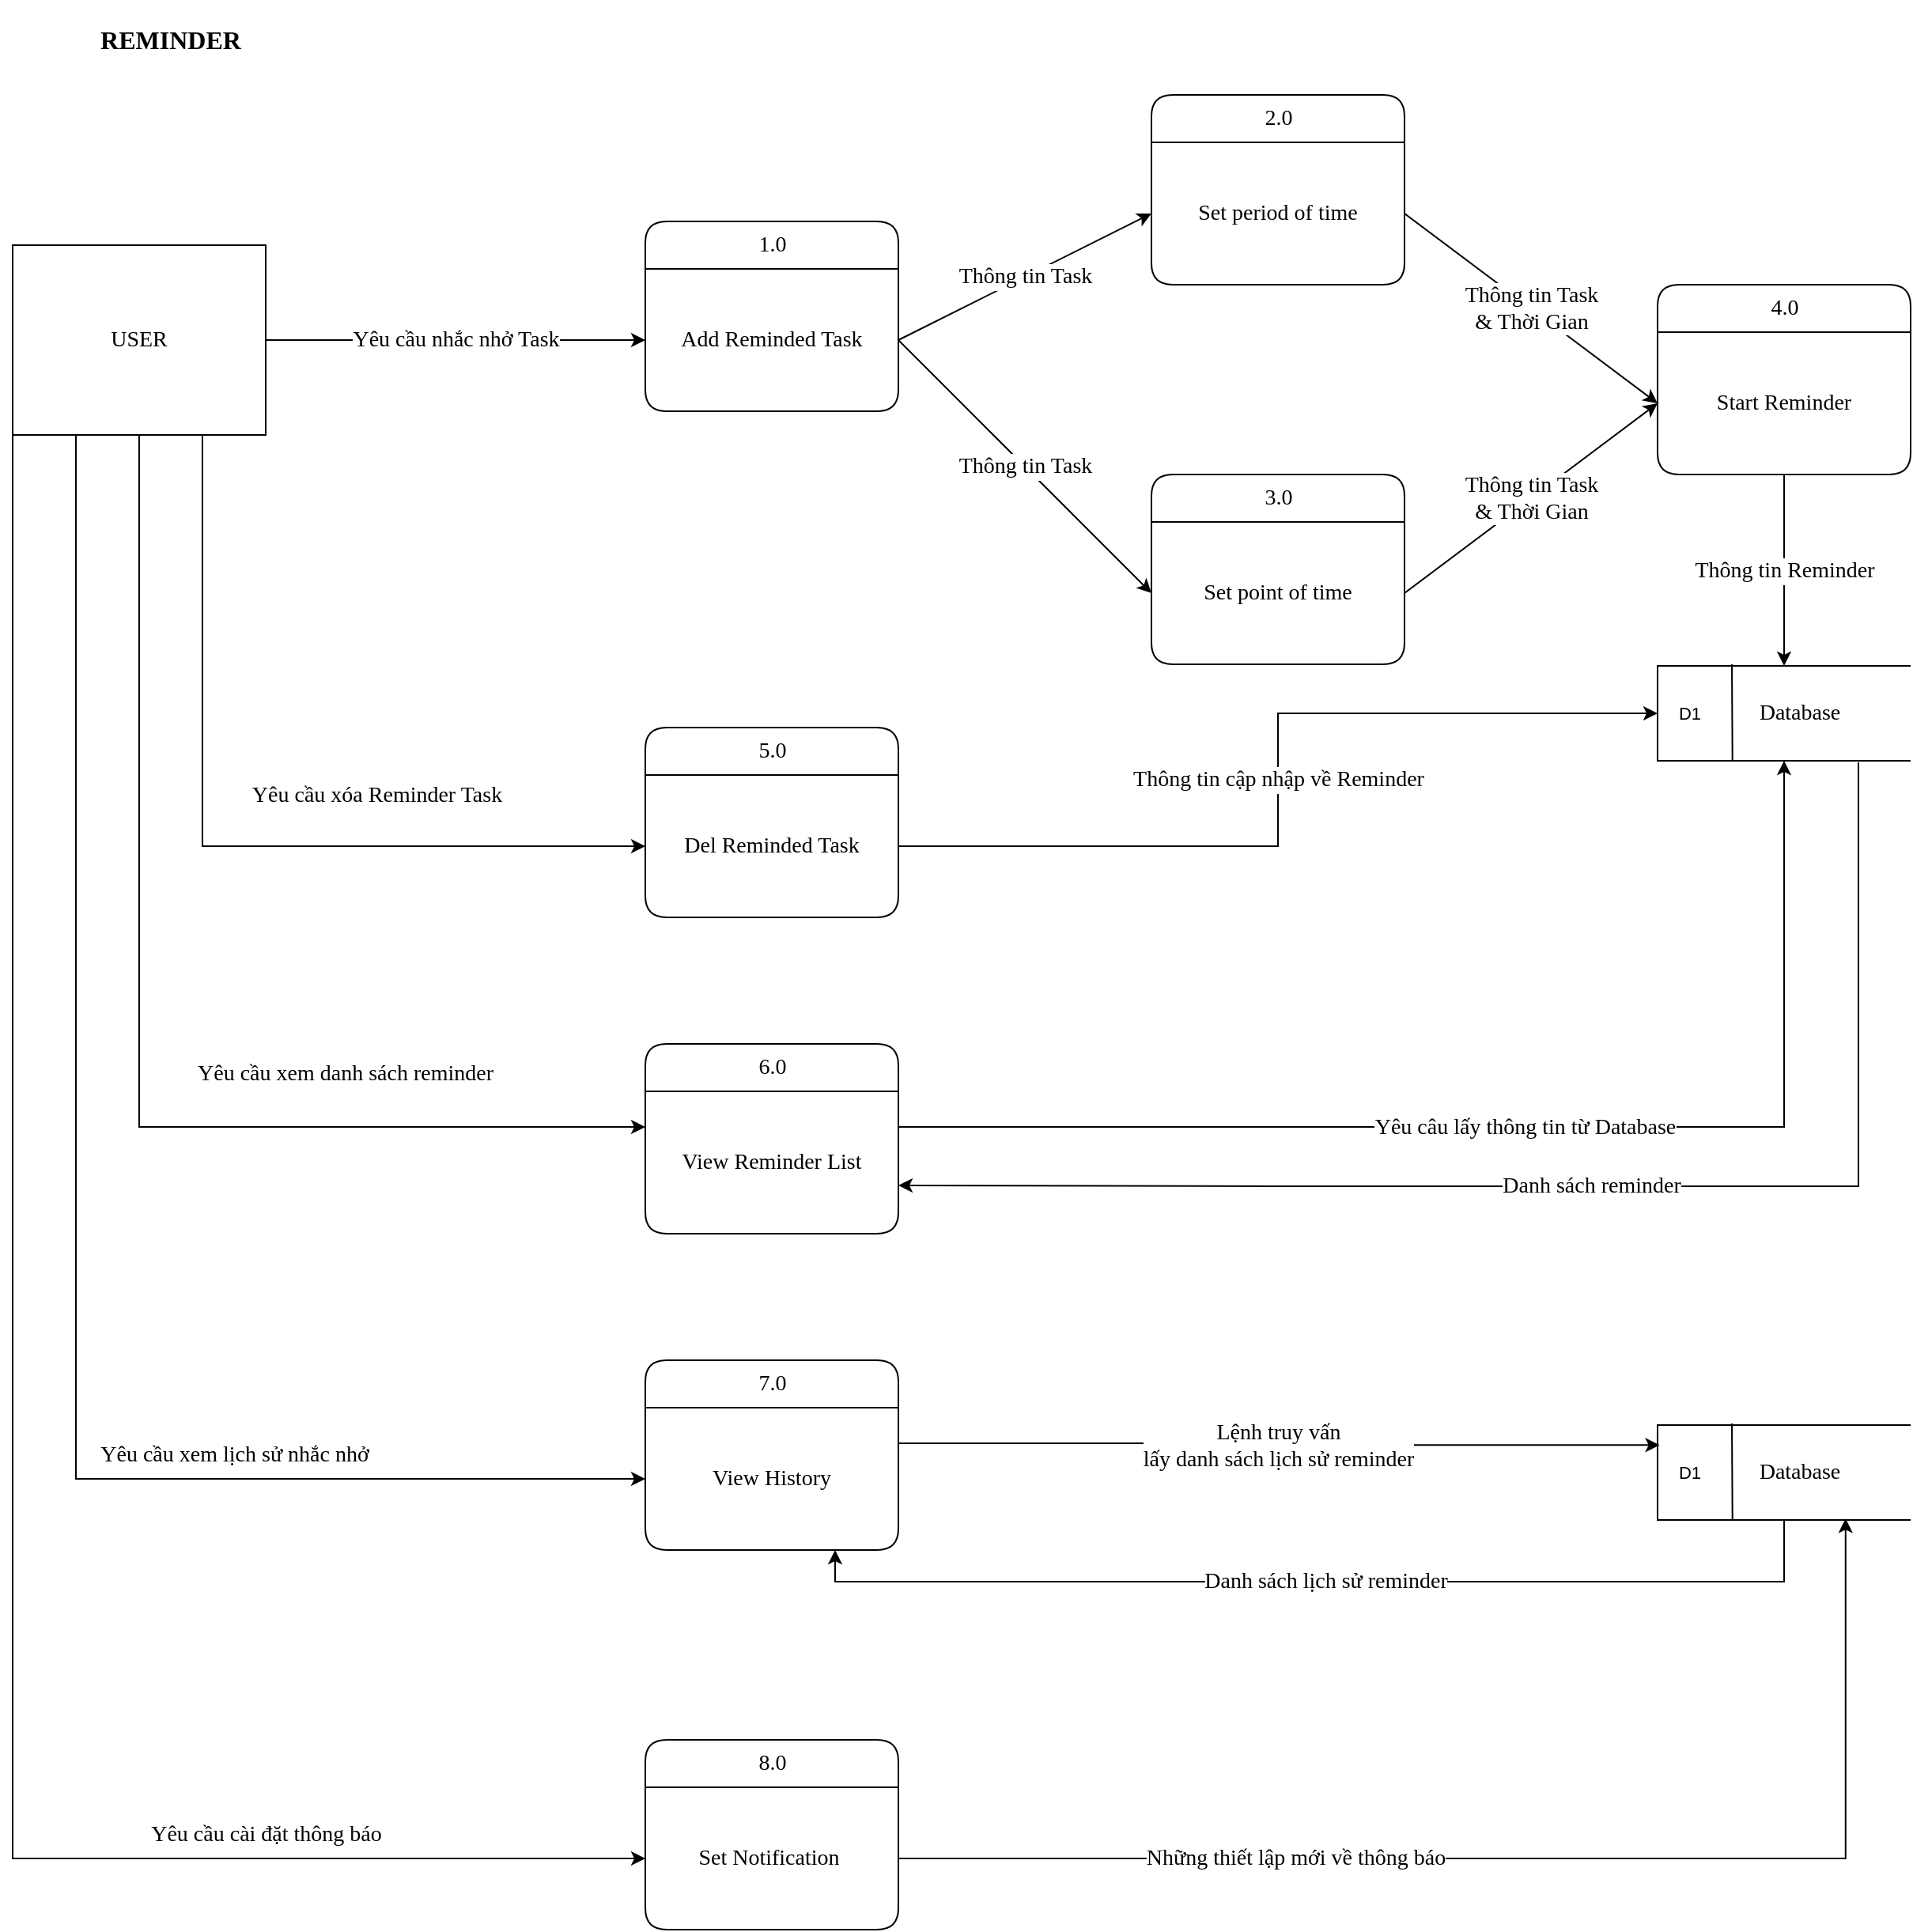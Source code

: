 <mxfile version="13.9.1" type="device"><diagram id="HCtPdWv00dfIBjutE_ve" name="Page-1"><mxGraphModel dx="1958" dy="403" grid="1" gridSize="10" guides="1" tooltips="1" connect="1" arrows="1" fold="1" page="1" pageScale="1" pageWidth="850" pageHeight="1100" math="0" shadow="0"><root><mxCell id="0"/><mxCell id="1" parent="0"/><mxCell id="R0T5mugn98jbtNlIbBn--1" value="1.0" style="swimlane;childLayout=stackLayout;horizontal=1;startSize=30;horizontalStack=0;rounded=1;fontSize=14;fontStyle=0;strokeWidth=1;resizeParent=0;resizeLast=1;shadow=0;dashed=0;align=center;html=1;fontFamily=Verdana;" parent="1" vertex="1"><mxGeometry x="160" y="160" width="160" height="120" as="geometry"/></mxCell><mxCell id="R0T5mugn98jbtNlIbBn--5" value="Add Reminded Task" style="text;html=1;strokeColor=none;fillColor=none;align=center;verticalAlign=middle;whiteSpace=wrap;rounded=0;fontFamily=Verdana;fontSize=14;" parent="R0T5mugn98jbtNlIbBn--1" vertex="1"><mxGeometry y="30" width="160" height="90" as="geometry"/></mxCell><mxCell id="R0T5mugn98jbtNlIbBn--3" value="Yêu cầu nhắc nhở Task" style="edgeStyle=orthogonalEdgeStyle;rounded=0;orthogonalLoop=1;jettySize=auto;html=1;exitX=1;exitY=0.5;exitDx=0;exitDy=0;entryX=0;entryY=0.5;entryDx=0;entryDy=0;fontFamily=Verdana;fontSize=14;" parent="1" source="R0T5mugn98jbtNlIbBn--2" target="R0T5mugn98jbtNlIbBn--5" edge="1"><mxGeometry relative="1" as="geometry"/></mxCell><mxCell id="R0T5mugn98jbtNlIbBn--26" value="Yêu cầu xóa Reminder Task" style="edgeStyle=orthogonalEdgeStyle;rounded=0;orthogonalLoop=1;jettySize=auto;html=1;exitX=0.75;exitY=1;exitDx=0;exitDy=0;entryX=0;entryY=0.5;entryDx=0;entryDy=0;fontFamily=Verdana;fontSize=14;" parent="1" source="R0T5mugn98jbtNlIbBn--2" target="R0T5mugn98jbtNlIbBn--25" edge="1"><mxGeometry x="-0.155" y="110" relative="1" as="geometry"><mxPoint as="offset"/></mxGeometry></mxCell><mxCell id="R0T5mugn98jbtNlIbBn--32" value="Yêu cầu xem danh sách reminder" style="edgeStyle=orthogonalEdgeStyle;rounded=0;orthogonalLoop=1;jettySize=auto;html=1;exitX=0.5;exitY=1;exitDx=0;exitDy=0;entryX=0;entryY=0.25;entryDx=0;entryDy=0;fontFamily=Verdana;fontSize=14;" parent="1" source="R0T5mugn98jbtNlIbBn--2" target="R0T5mugn98jbtNlIbBn--29" edge="1"><mxGeometry x="0.066" y="130" relative="1" as="geometry"><mxPoint as="offset"/></mxGeometry></mxCell><mxCell id="R0T5mugn98jbtNlIbBn--50" value="Yêu cầu cài đặt thông báo" style="edgeStyle=orthogonalEdgeStyle;rounded=0;orthogonalLoop=1;jettySize=auto;html=1;exitX=0;exitY=1;exitDx=0;exitDy=0;entryX=0;entryY=0.5;entryDx=0;entryDy=0;fontFamily=Verdana;fontSize=14;" parent="1" source="R0T5mugn98jbtNlIbBn--2" target="R0T5mugn98jbtNlIbBn--47" edge="1"><mxGeometry x="0.361" y="160" relative="1" as="geometry"><mxPoint as="offset"/></mxGeometry></mxCell><mxCell id="R0T5mugn98jbtNlIbBn--51" value="Yêu cầu xem lịch sử nhắc nhở" style="edgeStyle=orthogonalEdgeStyle;rounded=0;orthogonalLoop=1;jettySize=auto;html=1;exitX=0.25;exitY=1;exitDx=0;exitDy=0;entryX=0;entryY=0.5;entryDx=0;entryDy=0;fontFamily=Verdana;fontSize=14;" parent="1" source="R0T5mugn98jbtNlIbBn--2" target="R0T5mugn98jbtNlIbBn--34" edge="1"><mxGeometry x="0.265" y="100" relative="1" as="geometry"><mxPoint as="offset"/></mxGeometry></mxCell><mxCell id="R0T5mugn98jbtNlIbBn--2" value="USER" style="rounded=0;whiteSpace=wrap;html=1;fontFamily=Verdana;fontSize=14;" parent="1" vertex="1"><mxGeometry x="-240" y="175" width="160" height="120" as="geometry"/></mxCell><mxCell id="R0T5mugn98jbtNlIbBn--6" value="2.0" style="swimlane;childLayout=stackLayout;horizontal=1;startSize=30;horizontalStack=0;rounded=1;fontSize=14;fontStyle=0;strokeWidth=1;resizeParent=0;resizeLast=1;shadow=0;dashed=0;align=center;html=1;fontFamily=Verdana;" parent="1" vertex="1"><mxGeometry x="480" y="80" width="160" height="120" as="geometry"/></mxCell><mxCell id="R0T5mugn98jbtNlIbBn--7" value="Set period of time" style="text;html=1;strokeColor=none;fillColor=none;align=center;verticalAlign=middle;whiteSpace=wrap;rounded=0;fontFamily=Verdana;fontSize=14;" parent="R0T5mugn98jbtNlIbBn--6" vertex="1"><mxGeometry y="30" width="160" height="90" as="geometry"/></mxCell><mxCell id="R0T5mugn98jbtNlIbBn--9" value="3.0" style="swimlane;childLayout=stackLayout;horizontal=1;startSize=30;horizontalStack=0;rounded=1;fontSize=14;fontStyle=0;strokeWidth=1;resizeParent=0;resizeLast=1;shadow=0;dashed=0;align=center;html=1;fontFamily=Verdana;" parent="1" vertex="1"><mxGeometry x="480" y="320" width="160" height="120" as="geometry"/></mxCell><mxCell id="R0T5mugn98jbtNlIbBn--10" value="Set point of time" style="text;html=1;strokeColor=none;fillColor=none;align=center;verticalAlign=middle;whiteSpace=wrap;rounded=0;fontFamily=Verdana;fontSize=14;" parent="R0T5mugn98jbtNlIbBn--9" vertex="1"><mxGeometry y="30" width="160" height="90" as="geometry"/></mxCell><mxCell id="R0T5mugn98jbtNlIbBn--11" value="Thông tin Task" style="endArrow=classic;html=1;fontFamily=Verdana;fontSize=14;exitX=1;exitY=0.5;exitDx=0;exitDy=0;entryX=0;entryY=0.5;entryDx=0;entryDy=0;" parent="1" source="R0T5mugn98jbtNlIbBn--5" target="R0T5mugn98jbtNlIbBn--7" edge="1"><mxGeometry width="50" height="50" relative="1" as="geometry"><mxPoint x="460" y="270" as="sourcePoint"/><mxPoint x="510" y="220" as="targetPoint"/></mxGeometry></mxCell><mxCell id="R0T5mugn98jbtNlIbBn--12" value="Thông tin Task" style="endArrow=classic;html=1;fontFamily=Verdana;fontSize=14;exitX=1;exitY=0.5;exitDx=0;exitDy=0;entryX=0;entryY=0.5;entryDx=0;entryDy=0;" parent="1" source="R0T5mugn98jbtNlIbBn--5" target="R0T5mugn98jbtNlIbBn--10" edge="1"><mxGeometry width="50" height="50" relative="1" as="geometry"><mxPoint x="460" y="270" as="sourcePoint"/><mxPoint x="510" y="220" as="targetPoint"/></mxGeometry></mxCell><mxCell id="R0T5mugn98jbtNlIbBn--13" value="4.0" style="swimlane;childLayout=stackLayout;horizontal=1;startSize=30;horizontalStack=0;rounded=1;fontSize=14;fontStyle=0;strokeWidth=1;resizeParent=0;resizeLast=1;shadow=0;dashed=0;align=center;html=1;fontFamily=Verdana;" parent="1" vertex="1"><mxGeometry x="800" y="200" width="160" height="120" as="geometry"/></mxCell><mxCell id="R0T5mugn98jbtNlIbBn--14" value="Start Reminder" style="text;html=1;strokeColor=none;fillColor=none;align=center;verticalAlign=middle;whiteSpace=wrap;rounded=0;fontFamily=Verdana;fontSize=14;" parent="R0T5mugn98jbtNlIbBn--13" vertex="1"><mxGeometry y="30" width="160" height="90" as="geometry"/></mxCell><mxCell id="R0T5mugn98jbtNlIbBn--15" value="Thông tin Task&lt;br&gt;&amp;amp; Thời Gian" style="endArrow=classic;html=1;fontFamily=Verdana;fontSize=14;exitX=1;exitY=0.5;exitDx=0;exitDy=0;entryX=0;entryY=0.5;entryDx=0;entryDy=0;" parent="1" source="R0T5mugn98jbtNlIbBn--7" target="R0T5mugn98jbtNlIbBn--14" edge="1"><mxGeometry width="50" height="50" relative="1" as="geometry"><mxPoint x="430" y="270" as="sourcePoint"/><mxPoint x="730" y="240" as="targetPoint"/></mxGeometry></mxCell><mxCell id="R0T5mugn98jbtNlIbBn--16" value="Thông tin Task &lt;br&gt;&amp;amp; Thời Gian" style="endArrow=classic;html=1;fontFamily=Verdana;fontSize=14;exitX=1;exitY=0.5;exitDx=0;exitDy=0;entryX=0;entryY=0.5;entryDx=0;entryDy=0;" parent="1" source="R0T5mugn98jbtNlIbBn--10" target="R0T5mugn98jbtNlIbBn--14" edge="1"><mxGeometry width="50" height="50" relative="1" as="geometry"><mxPoint x="430" y="270" as="sourcePoint"/><mxPoint x="750" y="280" as="targetPoint"/></mxGeometry></mxCell><mxCell id="R0T5mugn98jbtNlIbBn--18" value="" style="group" parent="1" vertex="1" connectable="0"><mxGeometry x="800" y="440" width="160" height="61" as="geometry"/></mxCell><mxCell id="R0T5mugn98jbtNlIbBn--19" value="&amp;nbsp; &amp;nbsp; &amp;nbsp; &amp;nbsp; &amp;nbsp; &amp;nbsp; &amp;nbsp; &amp;nbsp; &amp;nbsp; &amp;nbsp; &amp;nbsp; &amp;nbsp; &amp;nbsp; &amp;nbsp;&amp;nbsp;" style="strokeWidth=1;html=1;shape=mxgraph.flowchart.annotation_1;align=left;pointerEvents=1;verticalAlign=bottom;" parent="R0T5mugn98jbtNlIbBn--18" vertex="1"><mxGeometry y="1" width="160" height="60" as="geometry"/></mxCell><mxCell id="R0T5mugn98jbtNlIbBn--20" value="D1" style="endArrow=none;html=1;entryX=0.296;entryY=1.006;entryDx=0;entryDy=0;entryPerimeter=0;" parent="R0T5mugn98jbtNlIbBn--18" target="R0T5mugn98jbtNlIbBn--19" edge="1"><mxGeometry x="-0.003" y="-27" width="50" height="50" relative="1" as="geometry"><mxPoint x="47" as="sourcePoint"/><mxPoint x="120" y="-129" as="targetPoint"/><mxPoint as="offset"/></mxGeometry></mxCell><mxCell id="R0T5mugn98jbtNlIbBn--22" value="Database" style="text;html=1;strokeColor=none;fillColor=none;align=center;verticalAlign=middle;whiteSpace=wrap;rounded=0;fontFamily=Verdana;fontSize=14;" parent="R0T5mugn98jbtNlIbBn--18" vertex="1"><mxGeometry x="70" y="20.5" width="40" height="20" as="geometry"/></mxCell><mxCell id="R0T5mugn98jbtNlIbBn--21" value="Thông tin Reminder" style="edgeStyle=orthogonalEdgeStyle;rounded=0;orthogonalLoop=1;jettySize=auto;html=1;entryX=0.5;entryY=0;entryDx=0;entryDy=0;entryPerimeter=0;fontFamily=Verdana;fontSize=14;" parent="1" source="R0T5mugn98jbtNlIbBn--14" target="R0T5mugn98jbtNlIbBn--19" edge="1"><mxGeometry relative="1" as="geometry"/></mxCell><mxCell id="R0T5mugn98jbtNlIbBn--24" value="5.0" style="swimlane;childLayout=stackLayout;horizontal=1;startSize=30;horizontalStack=0;rounded=1;fontSize=14;fontStyle=0;strokeWidth=1;resizeParent=0;resizeLast=1;shadow=0;dashed=0;align=center;html=1;fontFamily=Verdana;" parent="1" vertex="1"><mxGeometry x="160" y="480" width="160" height="120" as="geometry"/></mxCell><mxCell id="R0T5mugn98jbtNlIbBn--25" value="Del Reminded Task" style="text;html=1;strokeColor=none;fillColor=none;align=center;verticalAlign=middle;whiteSpace=wrap;rounded=0;fontFamily=Verdana;fontSize=14;" parent="R0T5mugn98jbtNlIbBn--24" vertex="1"><mxGeometry y="30" width="160" height="90" as="geometry"/></mxCell><mxCell id="R0T5mugn98jbtNlIbBn--27" value="Thông tin cập nhập về Reminder" style="edgeStyle=orthogonalEdgeStyle;rounded=0;orthogonalLoop=1;jettySize=auto;html=1;exitX=1;exitY=0.5;exitDx=0;exitDy=0;entryX=0;entryY=0.5;entryDx=0;entryDy=0;entryPerimeter=0;fontFamily=Verdana;fontSize=14;" parent="1" source="R0T5mugn98jbtNlIbBn--25" target="R0T5mugn98jbtNlIbBn--19" edge="1"><mxGeometry relative="1" as="geometry"/></mxCell><mxCell id="R0T5mugn98jbtNlIbBn--28" value="6.0" style="swimlane;childLayout=stackLayout;horizontal=1;startSize=30;horizontalStack=0;rounded=1;fontSize=14;fontStyle=0;strokeWidth=1;resizeParent=0;resizeLast=1;shadow=0;dashed=0;align=center;html=1;fontFamily=Verdana;" parent="1" vertex="1"><mxGeometry x="160" y="680" width="160" height="120" as="geometry"/></mxCell><mxCell id="R0T5mugn98jbtNlIbBn--29" value="View Reminder List" style="text;html=1;strokeColor=none;fillColor=none;align=center;verticalAlign=middle;whiteSpace=wrap;rounded=0;fontFamily=Verdana;fontSize=14;" parent="R0T5mugn98jbtNlIbBn--28" vertex="1"><mxGeometry y="30" width="160" height="90" as="geometry"/></mxCell><mxCell id="R0T5mugn98jbtNlIbBn--30" value="Yêu câu lấy thông tin từ Database" style="edgeStyle=orthogonalEdgeStyle;rounded=0;orthogonalLoop=1;jettySize=auto;html=1;exitX=1;exitY=0.25;exitDx=0;exitDy=0;entryX=0.5;entryY=1;entryDx=0;entryDy=0;entryPerimeter=0;fontFamily=Verdana;fontSize=14;" parent="1" source="R0T5mugn98jbtNlIbBn--29" target="R0T5mugn98jbtNlIbBn--19" edge="1"><mxGeometry relative="1" as="geometry"/></mxCell><mxCell id="R0T5mugn98jbtNlIbBn--31" value="Danh sách reminder" style="edgeStyle=orthogonalEdgeStyle;rounded=0;orthogonalLoop=1;jettySize=auto;html=1;entryX=1;entryY=0.75;entryDx=0;entryDy=0;fontFamily=Verdana;fontSize=14;" parent="1" edge="1"><mxGeometry relative="1" as="geometry"><mxPoint x="927" y="502" as="sourcePoint"/><mxPoint x="320" y="769.5" as="targetPoint"/><Array as="points"><mxPoint x="927" y="770"/><mxPoint x="560" y="770"/></Array></mxGeometry></mxCell><mxCell id="R0T5mugn98jbtNlIbBn--33" value="7.0" style="swimlane;childLayout=stackLayout;horizontal=1;startSize=30;horizontalStack=0;rounded=1;fontSize=14;fontStyle=0;strokeWidth=1;resizeParent=0;resizeLast=1;shadow=0;dashed=0;align=center;html=1;fontFamily=Verdana;" parent="1" vertex="1"><mxGeometry x="160" y="880" width="160" height="120" as="geometry"/></mxCell><mxCell id="R0T5mugn98jbtNlIbBn--34" value="View History" style="text;html=1;strokeColor=none;fillColor=none;align=center;verticalAlign=middle;whiteSpace=wrap;rounded=0;fontFamily=Verdana;fontSize=14;" parent="R0T5mugn98jbtNlIbBn--33" vertex="1"><mxGeometry y="30" width="160" height="90" as="geometry"/></mxCell><mxCell id="R0T5mugn98jbtNlIbBn--38" value="" style="group" parent="1" vertex="1" connectable="0"><mxGeometry x="800" y="920" width="160" height="61" as="geometry"/></mxCell><mxCell id="R0T5mugn98jbtNlIbBn--39" value="&amp;nbsp; &amp;nbsp; &amp;nbsp; &amp;nbsp; &amp;nbsp; &amp;nbsp; &amp;nbsp; &amp;nbsp; &amp;nbsp; &amp;nbsp; &amp;nbsp; &amp;nbsp; &amp;nbsp; &amp;nbsp;&amp;nbsp;" style="strokeWidth=1;html=1;shape=mxgraph.flowchart.annotation_1;align=left;pointerEvents=1;verticalAlign=bottom;" parent="R0T5mugn98jbtNlIbBn--38" vertex="1"><mxGeometry y="1" width="160" height="60" as="geometry"/></mxCell><mxCell id="R0T5mugn98jbtNlIbBn--40" value="D1" style="endArrow=none;html=1;entryX=0.296;entryY=1.006;entryDx=0;entryDy=0;entryPerimeter=0;" parent="R0T5mugn98jbtNlIbBn--38" target="R0T5mugn98jbtNlIbBn--39" edge="1"><mxGeometry x="-0.003" y="-27" width="50" height="50" relative="1" as="geometry"><mxPoint x="47" as="sourcePoint"/><mxPoint x="120" y="-129" as="targetPoint"/><mxPoint as="offset"/></mxGeometry></mxCell><mxCell id="R0T5mugn98jbtNlIbBn--41" value="Database" style="text;html=1;strokeColor=none;fillColor=none;align=center;verticalAlign=middle;whiteSpace=wrap;rounded=0;fontFamily=Verdana;fontSize=14;" parent="R0T5mugn98jbtNlIbBn--38" vertex="1"><mxGeometry x="70" y="20.5" width="40" height="20" as="geometry"/></mxCell><mxCell id="R0T5mugn98jbtNlIbBn--42" value="Lệnh truy vấn &lt;br&gt;lấy danh sách lịch sử reminder" style="edgeStyle=orthogonalEdgeStyle;rounded=0;orthogonalLoop=1;jettySize=auto;html=1;exitX=1;exitY=0.25;exitDx=0;exitDy=0;entryX=0.008;entryY=0.211;entryDx=0;entryDy=0;entryPerimeter=0;fontFamily=Verdana;fontSize=14;" parent="1" source="R0T5mugn98jbtNlIbBn--34" target="R0T5mugn98jbtNlIbBn--39" edge="1"><mxGeometry relative="1" as="geometry"/></mxCell><mxCell id="R0T5mugn98jbtNlIbBn--45" value="Danh sách lịch sử reminder" style="edgeStyle=orthogonalEdgeStyle;rounded=0;orthogonalLoop=1;jettySize=auto;html=1;exitX=0.5;exitY=1;exitDx=0;exitDy=0;exitPerimeter=0;entryX=0.75;entryY=1;entryDx=0;entryDy=0;fontFamily=Verdana;fontSize=14;" parent="1" source="R0T5mugn98jbtNlIbBn--39" target="R0T5mugn98jbtNlIbBn--34" edge="1"><mxGeometry relative="1" as="geometry"/></mxCell><mxCell id="R0T5mugn98jbtNlIbBn--46" value="8.0" style="swimlane;childLayout=stackLayout;horizontal=1;startSize=30;horizontalStack=0;rounded=1;fontSize=14;fontStyle=0;strokeWidth=1;resizeParent=0;resizeLast=1;shadow=0;dashed=0;align=center;html=1;fontFamily=Verdana;" parent="1" vertex="1"><mxGeometry x="160" y="1120" width="160" height="120" as="geometry"/></mxCell><mxCell id="R0T5mugn98jbtNlIbBn--47" value="Set Notification&amp;nbsp;" style="text;html=1;strokeColor=none;fillColor=none;align=center;verticalAlign=middle;whiteSpace=wrap;rounded=0;fontFamily=Verdana;fontSize=14;" parent="R0T5mugn98jbtNlIbBn--46" vertex="1"><mxGeometry y="30" width="160" height="90" as="geometry"/></mxCell><mxCell id="R0T5mugn98jbtNlIbBn--48" value="Những thiết lập mới về thông báo" style="edgeStyle=orthogonalEdgeStyle;rounded=0;orthogonalLoop=1;jettySize=auto;html=1;exitX=1;exitY=0.5;exitDx=0;exitDy=0;entryX=0.743;entryY=0.986;entryDx=0;entryDy=0;entryPerimeter=0;fontFamily=Verdana;fontSize=14;" parent="1" source="R0T5mugn98jbtNlIbBn--47" target="R0T5mugn98jbtNlIbBn--39" edge="1"><mxGeometry x="-0.386" relative="1" as="geometry"><mxPoint x="1" as="offset"/></mxGeometry></mxCell><mxCell id="R0T5mugn98jbtNlIbBn--52" value="REMINDER" style="text;html=1;strokeColor=none;fillColor=none;align=center;verticalAlign=middle;whiteSpace=wrap;rounded=0;fontFamily=Verdana;fontSize=16;fontStyle=1" parent="1" vertex="1"><mxGeometry x="-240" y="20" width="200" height="50" as="geometry"/></mxCell></root></mxGraphModel></diagram></mxfile>